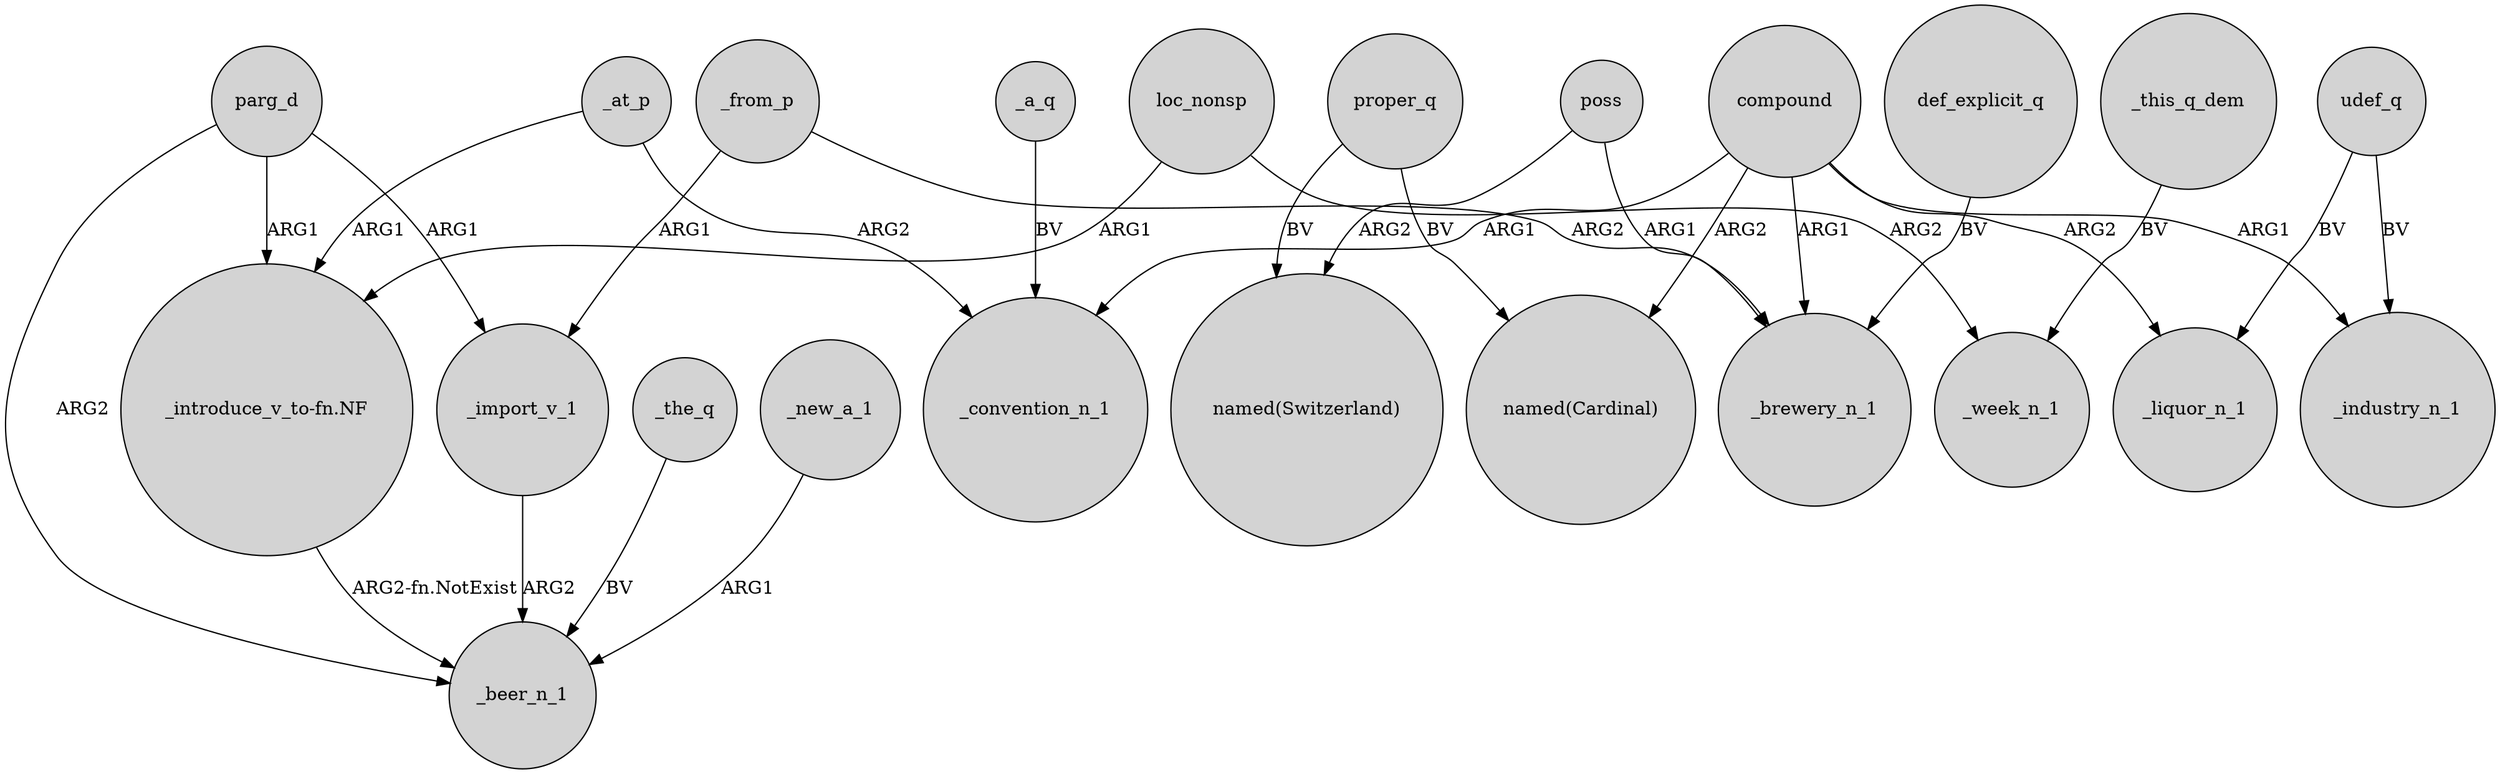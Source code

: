 digraph {
	node [shape=circle style=filled]
	parg_d -> _import_v_1 [label=ARG1]
	compound -> "named(Cardinal)" [label=ARG2]
	def_explicit_q -> _brewery_n_1 [label=BV]
	compound -> _industry_n_1 [label=ARG1]
	_at_p -> "_introduce_v_to-fn.NF" [label=ARG1]
	proper_q -> "named(Switzerland)" [label=BV]
	compound -> _brewery_n_1 [label=ARG1]
	_import_v_1 -> _beer_n_1 [label=ARG2]
	_from_p -> _brewery_n_1 [label=ARG2]
	_at_p -> _convention_n_1 [label=ARG2]
	"_introduce_v_to-fn.NF" -> _beer_n_1 [label="ARG2-fn.NotExist"]
	_from_p -> _import_v_1 [label=ARG1]
	poss -> "named(Switzerland)" [label=ARG2]
	parg_d -> _beer_n_1 [label=ARG2]
	_this_q_dem -> _week_n_1 [label=BV]
	loc_nonsp -> _week_n_1 [label=ARG2]
	proper_q -> "named(Cardinal)" [label=BV]
	_the_q -> _beer_n_1 [label=BV]
	compound -> _convention_n_1 [label=ARG1]
	parg_d -> "_introduce_v_to-fn.NF" [label=ARG1]
	loc_nonsp -> "_introduce_v_to-fn.NF" [label=ARG1]
	poss -> _brewery_n_1 [label=ARG1]
	udef_q -> _liquor_n_1 [label=BV]
	compound -> _liquor_n_1 [label=ARG2]
	_a_q -> _convention_n_1 [label=BV]
	udef_q -> _industry_n_1 [label=BV]
	_new_a_1 -> _beer_n_1 [label=ARG1]
}
